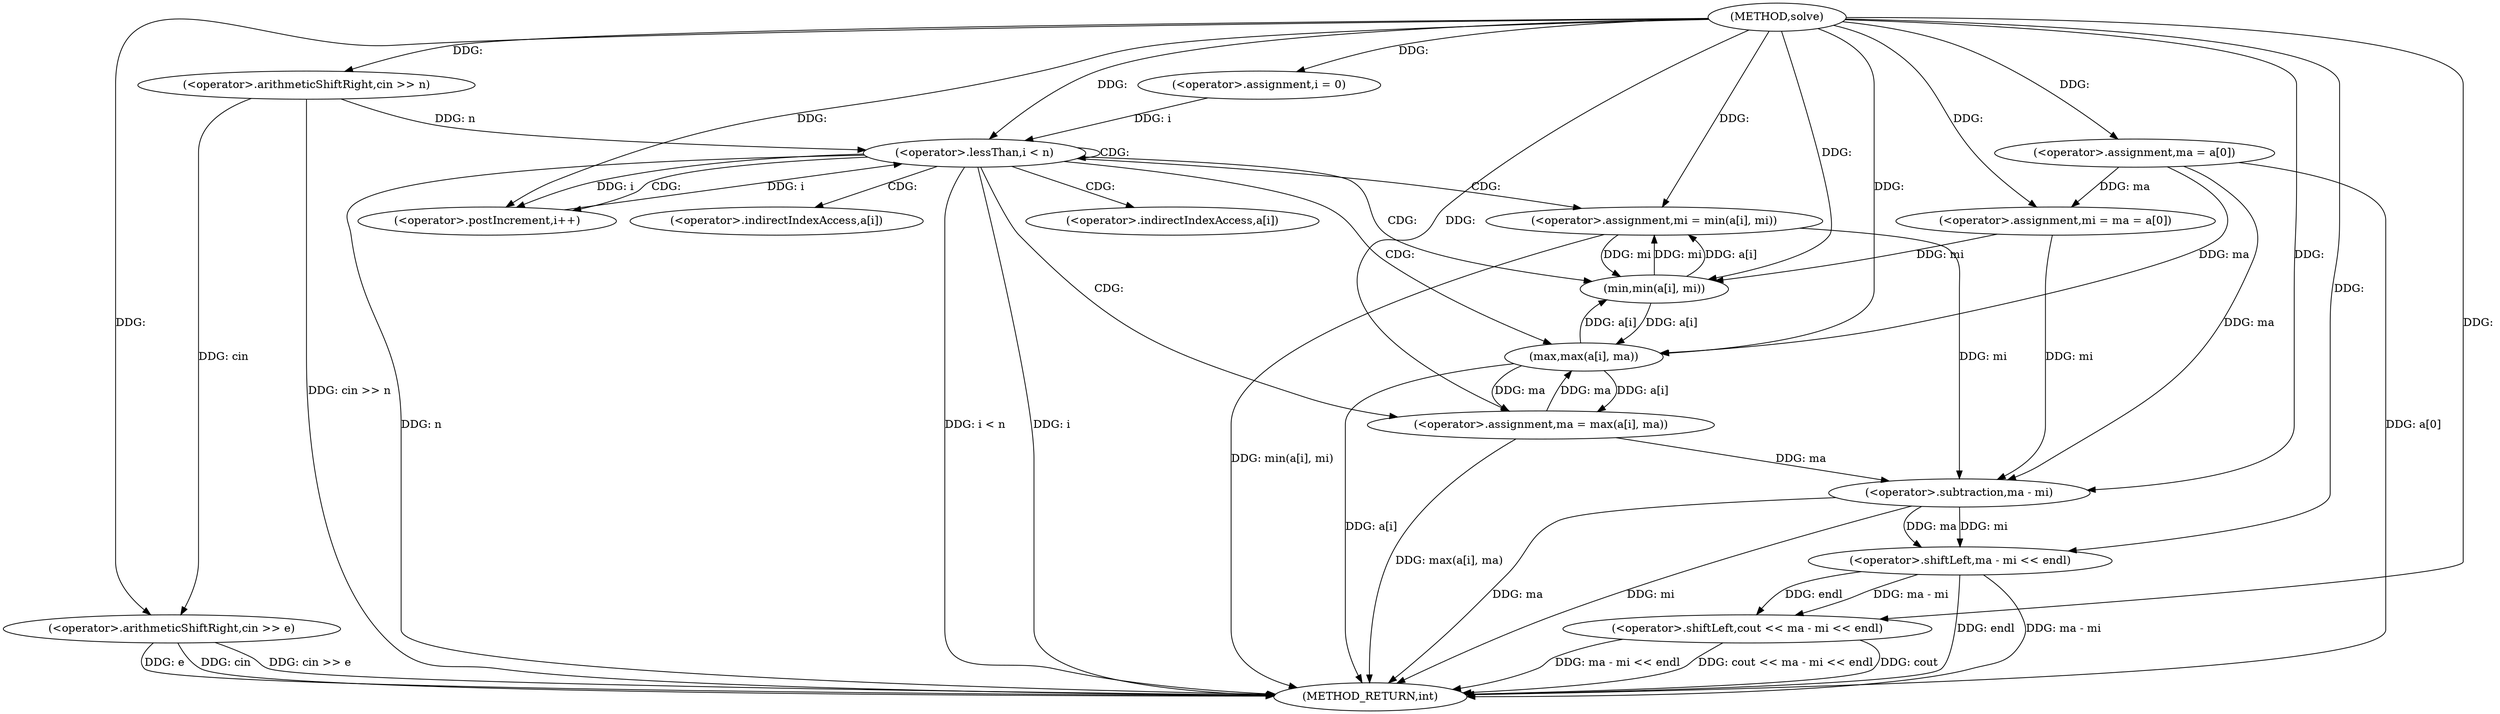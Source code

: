 digraph "solve" {  
"1000104" [label = "(METHOD,solve)" ]
"1000156" [label = "(METHOD_RETURN,int)" ]
"1000107" [label = "(<operator>.arithmeticShiftRight,cin >> n)" ]
"1000112" [label = "(<operator>.arithmeticShiftRight,cin >> e)" ]
"1000117" [label = "(<operator>.assignment,mi = ma = a[0])" ]
"1000149" [label = "(<operator>.shiftLeft,cout << ma - mi << endl)" ]
"1000126" [label = "(<operator>.assignment,i = 0)" ]
"1000129" [label = "(<operator>.lessThan,i < n)" ]
"1000132" [label = "(<operator>.postIncrement,i++)" ]
"1000119" [label = "(<operator>.assignment,ma = a[0])" ]
"1000135" [label = "(<operator>.assignment,mi = min(a[i], mi))" ]
"1000142" [label = "(<operator>.assignment,ma = max(a[i], ma))" ]
"1000151" [label = "(<operator>.shiftLeft,ma - mi << endl)" ]
"1000152" [label = "(<operator>.subtraction,ma - mi)" ]
"1000137" [label = "(min,min(a[i], mi))" ]
"1000144" [label = "(max,max(a[i], ma))" ]
"1000138" [label = "(<operator>.indirectIndexAccess,a[i])" ]
"1000145" [label = "(<operator>.indirectIndexAccess,a[i])" ]
  "1000107" -> "1000156"  [ label = "DDG: cin >> n"] 
  "1000112" -> "1000156"  [ label = "DDG: cin"] 
  "1000112" -> "1000156"  [ label = "DDG: cin >> e"] 
  "1000119" -> "1000156"  [ label = "DDG: a[0]"] 
  "1000129" -> "1000156"  [ label = "DDG: i"] 
  "1000129" -> "1000156"  [ label = "DDG: n"] 
  "1000129" -> "1000156"  [ label = "DDG: i < n"] 
  "1000152" -> "1000156"  [ label = "DDG: ma"] 
  "1000152" -> "1000156"  [ label = "DDG: mi"] 
  "1000151" -> "1000156"  [ label = "DDG: ma - mi"] 
  "1000149" -> "1000156"  [ label = "DDG: ma - mi << endl"] 
  "1000149" -> "1000156"  [ label = "DDG: cout << ma - mi << endl"] 
  "1000135" -> "1000156"  [ label = "DDG: min(a[i], mi)"] 
  "1000144" -> "1000156"  [ label = "DDG: a[i]"] 
  "1000142" -> "1000156"  [ label = "DDG: max(a[i], ma)"] 
  "1000149" -> "1000156"  [ label = "DDG: cout"] 
  "1000112" -> "1000156"  [ label = "DDG: e"] 
  "1000151" -> "1000156"  [ label = "DDG: endl"] 
  "1000104" -> "1000107"  [ label = "DDG: "] 
  "1000107" -> "1000112"  [ label = "DDG: cin"] 
  "1000104" -> "1000112"  [ label = "DDG: "] 
  "1000104" -> "1000117"  [ label = "DDG: "] 
  "1000119" -> "1000117"  [ label = "DDG: ma"] 
  "1000104" -> "1000126"  [ label = "DDG: "] 
  "1000104" -> "1000149"  [ label = "DDG: "] 
  "1000151" -> "1000149"  [ label = "DDG: endl"] 
  "1000151" -> "1000149"  [ label = "DDG: ma - mi"] 
  "1000104" -> "1000119"  [ label = "DDG: "] 
  "1000126" -> "1000129"  [ label = "DDG: i"] 
  "1000132" -> "1000129"  [ label = "DDG: i"] 
  "1000104" -> "1000129"  [ label = "DDG: "] 
  "1000107" -> "1000129"  [ label = "DDG: n"] 
  "1000129" -> "1000132"  [ label = "DDG: i"] 
  "1000104" -> "1000132"  [ label = "DDG: "] 
  "1000137" -> "1000135"  [ label = "DDG: mi"] 
  "1000137" -> "1000135"  [ label = "DDG: a[i]"] 
  "1000144" -> "1000142"  [ label = "DDG: ma"] 
  "1000144" -> "1000142"  [ label = "DDG: a[i]"] 
  "1000152" -> "1000151"  [ label = "DDG: mi"] 
  "1000152" -> "1000151"  [ label = "DDG: ma"] 
  "1000104" -> "1000151"  [ label = "DDG: "] 
  "1000104" -> "1000135"  [ label = "DDG: "] 
  "1000104" -> "1000142"  [ label = "DDG: "] 
  "1000119" -> "1000152"  [ label = "DDG: ma"] 
  "1000142" -> "1000152"  [ label = "DDG: ma"] 
  "1000104" -> "1000152"  [ label = "DDG: "] 
  "1000117" -> "1000152"  [ label = "DDG: mi"] 
  "1000135" -> "1000152"  [ label = "DDG: mi"] 
  "1000144" -> "1000137"  [ label = "DDG: a[i]"] 
  "1000117" -> "1000137"  [ label = "DDG: mi"] 
  "1000135" -> "1000137"  [ label = "DDG: mi"] 
  "1000104" -> "1000137"  [ label = "DDG: "] 
  "1000137" -> "1000144"  [ label = "DDG: a[i]"] 
  "1000119" -> "1000144"  [ label = "DDG: ma"] 
  "1000142" -> "1000144"  [ label = "DDG: ma"] 
  "1000104" -> "1000144"  [ label = "DDG: "] 
  "1000129" -> "1000132"  [ label = "CDG: "] 
  "1000129" -> "1000142"  [ label = "CDG: "] 
  "1000129" -> "1000137"  [ label = "CDG: "] 
  "1000129" -> "1000129"  [ label = "CDG: "] 
  "1000129" -> "1000145"  [ label = "CDG: "] 
  "1000129" -> "1000135"  [ label = "CDG: "] 
  "1000129" -> "1000144"  [ label = "CDG: "] 
  "1000129" -> "1000138"  [ label = "CDG: "] 
}
